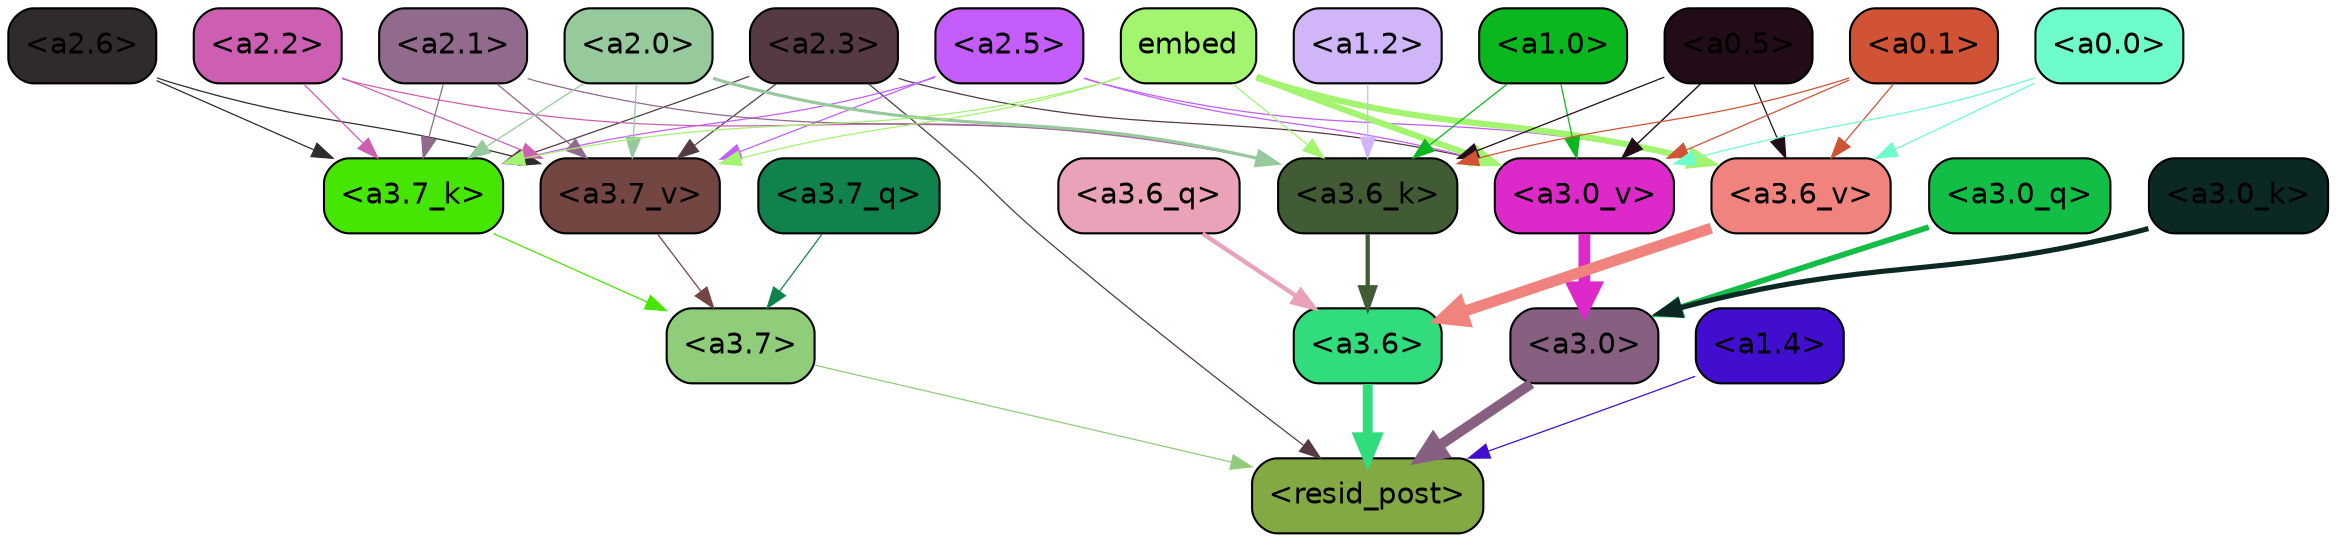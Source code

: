 strict digraph "" {
	graph [bgcolor=transparent,
		layout=dot,
		overlap=false,
		splines=true
	];
	"<a3.7>"	[color=black,
		fillcolor="#8fcd7b",
		fontname=Helvetica,
		shape=box,
		style="filled, rounded"];
	"<resid_post>"	[color=black,
		fillcolor="#83a944",
		fontname=Helvetica,
		shape=box,
		style="filled, rounded"];
	"<a3.7>" -> "<resid_post>"	[color="#8fcd7b",
		penwidth=0.6];
	"<a3.6>"	[color=black,
		fillcolor="#30dc7c",
		fontname=Helvetica,
		shape=box,
		style="filled, rounded"];
	"<a3.6>" -> "<resid_post>"	[color="#30dc7c",
		penwidth=4.753257989883423];
	"<a3.0>"	[color=black,
		fillcolor="#875f80",
		fontname=Helvetica,
		shape=box,
		style="filled, rounded"];
	"<a3.0>" -> "<resid_post>"	[color="#875f80",
		penwidth=4.90053927898407];
	"<a2.3>"	[color=black,
		fillcolor="#553945",
		fontname=Helvetica,
		shape=box,
		style="filled, rounded"];
	"<a2.3>" -> "<resid_post>"	[color="#553945",
		penwidth=0.6];
	"<a3.7_k>"	[color=black,
		fillcolor="#46e603",
		fontname=Helvetica,
		shape=box,
		style="filled, rounded"];
	"<a2.3>" -> "<a3.7_k>"	[color="#553945",
		penwidth=0.6];
	"<a3.7_v>"	[color=black,
		fillcolor="#734641",
		fontname=Helvetica,
		shape=box,
		style="filled, rounded"];
	"<a2.3>" -> "<a3.7_v>"	[color="#553945",
		penwidth=0.6];
	"<a3.0_v>"	[color=black,
		fillcolor="#dd28ca",
		fontname=Helvetica,
		shape=box,
		style="filled, rounded"];
	"<a2.3>" -> "<a3.0_v>"	[color="#553945",
		penwidth=0.6];
	"<a1.4>"	[color=black,
		fillcolor="#410dcf",
		fontname=Helvetica,
		shape=box,
		style="filled, rounded"];
	"<a1.4>" -> "<resid_post>"	[color="#410dcf",
		penwidth=0.6];
	"<a3.7_q>"	[color=black,
		fillcolor="#10834c",
		fontname=Helvetica,
		shape=box,
		style="filled, rounded"];
	"<a3.7_q>" -> "<a3.7>"	[color="#10834c",
		penwidth=0.6];
	"<a3.6_q>"	[color=black,
		fillcolor="#e9a2b8",
		fontname=Helvetica,
		shape=box,
		style="filled, rounded"];
	"<a3.6_q>" -> "<a3.6>"	[color="#e9a2b8",
		penwidth=2.091020345687866];
	"<a3.0_q>"	[color=black,
		fillcolor="#13be47",
		fontname=Helvetica,
		shape=box,
		style="filled, rounded"];
	"<a3.0_q>" -> "<a3.0>"	[color="#13be47",
		penwidth=2.7421876192092896];
	"<a3.7_k>" -> "<a3.7>"	[color="#46e603",
		penwidth=0.6];
	"<a3.6_k>"	[color=black,
		fillcolor="#415c35",
		fontname=Helvetica,
		shape=box,
		style="filled, rounded"];
	"<a3.6_k>" -> "<a3.6>"	[color="#415c35",
		penwidth=2.048597991466522];
	"<a3.0_k>"	[color=black,
		fillcolor="#0c2824",
		fontname=Helvetica,
		shape=box,
		style="filled, rounded"];
	"<a3.0_k>" -> "<a3.0>"	[color="#0c2824",
		penwidth=2.476402521133423];
	"<a3.7_v>" -> "<a3.7>"	[color="#734641",
		penwidth=0.6];
	"<a3.6_v>"	[color=black,
		fillcolor="#f0837e",
		fontname=Helvetica,
		shape=box,
		style="filled, rounded"];
	"<a3.6_v>" -> "<a3.6>"	[color="#f0837e",
		penwidth=5.2550448179244995];
	"<a3.0_v>" -> "<a3.0>"	[color="#dd28ca",
		penwidth=5.652270674705505];
	"<a2.6>"	[color=black,
		fillcolor="#302a2d",
		fontname=Helvetica,
		shape=box,
		style="filled, rounded"];
	"<a2.6>" -> "<a3.7_k>"	[color="#302a2d",
		penwidth=0.6];
	"<a2.6>" -> "<a3.7_v>"	[color="#302a2d",
		penwidth=0.6];
	"<a2.5>"	[color=black,
		fillcolor="#c45dfc",
		fontname=Helvetica,
		shape=box,
		style="filled, rounded"];
	"<a2.5>" -> "<a3.7_k>"	[color="#c45dfc",
		penwidth=0.6];
	"<a2.5>" -> "<a3.7_v>"	[color="#c45dfc",
		penwidth=0.6];
	"<a2.5>" -> "<a3.6_v>"	[color="#c45dfc",
		penwidth=0.6];
	"<a2.5>" -> "<a3.0_v>"	[color="#c45dfc",
		penwidth=0.6];
	"<a2.2>"	[color=black,
		fillcolor="#cd5fb2",
		fontname=Helvetica,
		shape=box,
		style="filled, rounded"];
	"<a2.2>" -> "<a3.7_k>"	[color="#cd5fb2",
		penwidth=0.6];
	"<a2.2>" -> "<a3.6_k>"	[color="#cd5fb2",
		penwidth=0.6];
	"<a2.2>" -> "<a3.7_v>"	[color="#cd5fb2",
		penwidth=0.6];
	"<a2.1>"	[color=black,
		fillcolor="#926a8d",
		fontname=Helvetica,
		shape=box,
		style="filled, rounded"];
	"<a2.1>" -> "<a3.7_k>"	[color="#926a8d",
		penwidth=0.6];
	"<a2.1>" -> "<a3.6_k>"	[color="#926a8d",
		penwidth=0.6];
	"<a2.1>" -> "<a3.7_v>"	[color="#926a8d",
		penwidth=0.6];
	"<a2.0>"	[color=black,
		fillcolor="#96c99b",
		fontname=Helvetica,
		shape=box,
		style="filled, rounded"];
	"<a2.0>" -> "<a3.7_k>"	[color="#96c99b",
		penwidth=0.6];
	"<a2.0>" -> "<a3.6_k>"	[color="#96c99b",
		penwidth=1.5290023684501648];
	"<a2.0>" -> "<a3.7_v>"	[color="#96c99b",
		penwidth=0.6];
	embed	[color=black,
		fillcolor="#a3f46e",
		fontname=Helvetica,
		shape=box,
		style="filled, rounded"];
	embed -> "<a3.7_k>"	[color="#a3f46e",
		penwidth=0.6];
	embed -> "<a3.6_k>"	[color="#a3f46e",
		penwidth=0.6];
	embed -> "<a3.7_v>"	[color="#a3f46e",
		penwidth=0.6];
	embed -> "<a3.6_v>"	[color="#a3f46e",
		penwidth=2.9556376338005066];
	embed -> "<a3.0_v>"	[color="#a3f46e",
		penwidth=2.972973108291626];
	"<a1.2>"	[color=black,
		fillcolor="#d0b5f8",
		fontname=Helvetica,
		shape=box,
		style="filled, rounded"];
	"<a1.2>" -> "<a3.6_k>"	[color="#d0b5f8",
		penwidth=0.6];
	"<a1.0>"	[color=black,
		fillcolor="#0bb71e",
		fontname=Helvetica,
		shape=box,
		style="filled, rounded"];
	"<a1.0>" -> "<a3.6_k>"	[color="#0bb71e",
		penwidth=0.6];
	"<a1.0>" -> "<a3.0_v>"	[color="#0bb71e",
		penwidth=0.6];
	"<a0.5>"	[color=black,
		fillcolor="#210c18",
		fontname=Helvetica,
		shape=box,
		style="filled, rounded"];
	"<a0.5>" -> "<a3.6_k>"	[color="#210c18",
		penwidth=0.6];
	"<a0.5>" -> "<a3.6_v>"	[color="#210c18",
		penwidth=0.6];
	"<a0.5>" -> "<a3.0_v>"	[color="#210c18",
		penwidth=0.6790935099124908];
	"<a0.1>"	[color=black,
		fillcolor="#d05335",
		fontname=Helvetica,
		shape=box,
		style="filled, rounded"];
	"<a0.1>" -> "<a3.6_k>"	[color="#d05335",
		penwidth=0.6];
	"<a0.1>" -> "<a3.6_v>"	[color="#d05335",
		penwidth=0.6];
	"<a0.1>" -> "<a3.0_v>"	[color="#d05335",
		penwidth=0.6];
	"<a0.0>"	[color=black,
		fillcolor="#6ffccb",
		fontname=Helvetica,
		shape=box,
		style="filled, rounded"];
	"<a0.0>" -> "<a3.6_v>"	[color="#6ffccb",
		penwidth=0.6];
	"<a0.0>" -> "<a3.0_v>"	[color="#6ffccb",
		penwidth=0.6];
}
